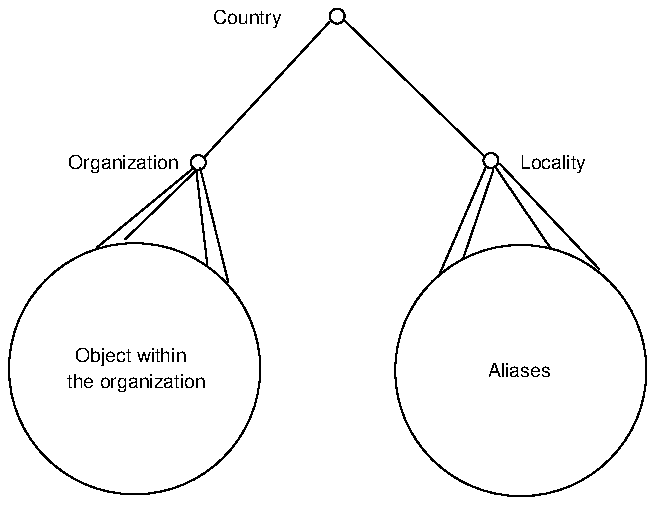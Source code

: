 ...\" @OSF_COPYRIGHT@
...\" COPYRIGHT NOTICE
...\" Copyright (c) 1990, 1991, 1992, 1993 Open Software Foundation, Inc.
...\" ALL RIGHTS RESERVED (DCE).  See the file named COPYRIGHT.DCE in the
...\" src directory for the full copyright text.
...\" 
...\" HISTORY
...\" $Log: fig1.06aaa.pic,v $
...\" Revision 1.1.2.1  1994/08/04  21:01:33  hal
...\" 	Create DCE GDS Admin Gd & Ref from GDS parts of Adm Gd & Cmd Ref; fix log
...\" 	[1994/08/04  20:36:35  hal]
...\"
...\" Revision 1.1.2.5  1993/01/28  19:08:08  dbelch
...\" 	Embedding copyright notice
...\" 	[1993/01/28  18:34:43  dbelch]
...\" 
...\" Revision 1.1.2.4  1993/01/10  21:29:57  rnollman
...\" 	fixes after Dublin edit
...\" 	[1993/01/10  21:29:37  rnollman]
...\" 
...\" Revision 1.1.2.3  1992/11/20  19:58:04  rnollman
...\" 	updated illustration
...\" 	[1992/11/20  19:57:33  rnollman]
...\" 
...\" Revision 1.1.2.2  1992/10/27  18:34:14  rnollman
...\" 	work in progress
...\" 	[1992/10/27  18:33:29  rnollman]
...\" 
...\" $EndLog$
.PS
scale = 106.667
"\fH\s7the organization\s0\fP"  at 68, 61
"\fH\s7Object within\s0\fP"  at 65, 75
"\fH\s7Aliases\s0\fP"  at 272, 67
line   from 262, 177 \
	to 315, 121 
line   from 260, 175 \
	to 289, 132 
line   from 258, 174 \
	to 258, 174 \
	to 242, 127 
line   from 254, 175 \
	to 229, 117 
line   from 100, 174 \
	to 106, 124 
line   from 100, 174 \
	to 62, 137 
line   from 102, 175 \
	to 117, 114 
line   from 98, 175 \
	to 47, 133 
line   from 179, 254 \
	to 253, 182 
line   from 171, 253 \
	to 104, 181 
circle radius 4 at 257, 179
"\fH\s7Locality\s0\fP"  at 290, 178
circle radius 4 at 175, 256
"\fH\s7Country\s0\fP"  at 127, 255
circle radius 67 at 67, 68
circle radius 67 at 273, 67
circle radius 4 at 101, 178
"\fH\s7Organization\s0\fP"  at 61, 178
.PE
